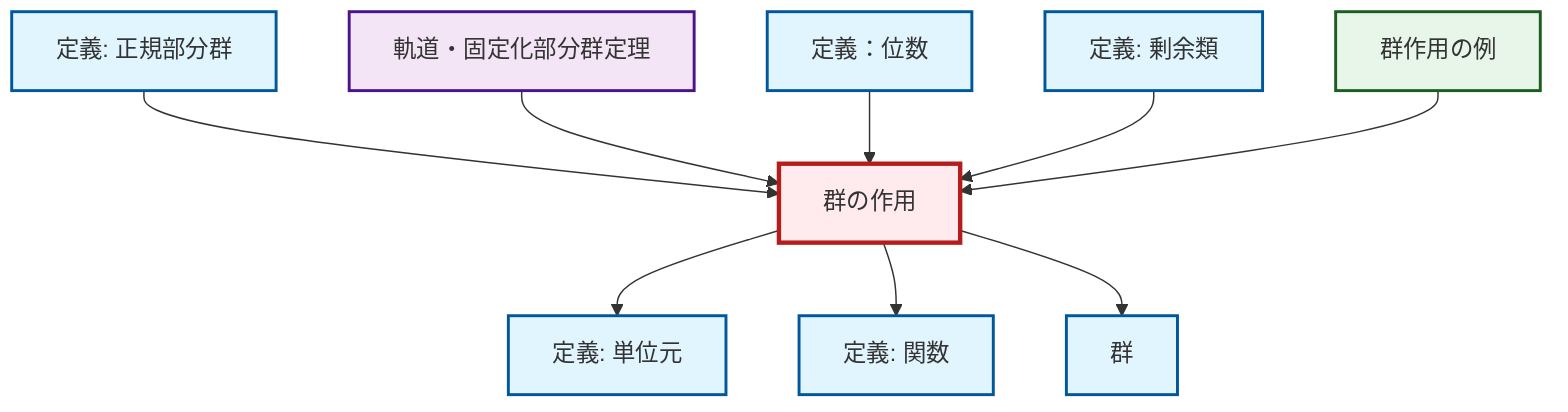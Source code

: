 graph TD
    classDef definition fill:#e1f5fe,stroke:#01579b,stroke-width:2px
    classDef theorem fill:#f3e5f5,stroke:#4a148c,stroke-width:2px
    classDef axiom fill:#fff3e0,stroke:#e65100,stroke-width:2px
    classDef example fill:#e8f5e9,stroke:#1b5e20,stroke-width:2px
    classDef current fill:#ffebee,stroke:#b71c1c,stroke-width:3px
    def-normal-subgroup["定義: 正規部分群"]:::definition
    def-function["定義: 関数"]:::definition
    thm-orbit-stabilizer["軌道・固定化部分群定理"]:::theorem
    def-identity-element["定義: 単位元"]:::definition
    def-coset["定義: 剰余類"]:::definition
    def-order["定義：位数"]:::definition
    def-group-action["群の作用"]:::definition
    def-group["群"]:::definition
    ex-group-action-examples["群作用の例"]:::example
    def-normal-subgroup --> def-group-action
    def-group-action --> def-identity-element
    thm-orbit-stabilizer --> def-group-action
    def-order --> def-group-action
    def-group-action --> def-function
    def-coset --> def-group-action
    ex-group-action-examples --> def-group-action
    def-group-action --> def-group
    class def-group-action current